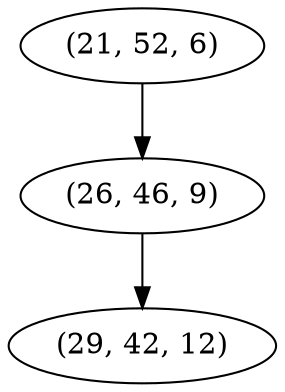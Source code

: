digraph tree {
    "(21, 52, 6)";
    "(26, 46, 9)";
    "(29, 42, 12)";
    "(21, 52, 6)" -> "(26, 46, 9)";
    "(26, 46, 9)" -> "(29, 42, 12)";
}
